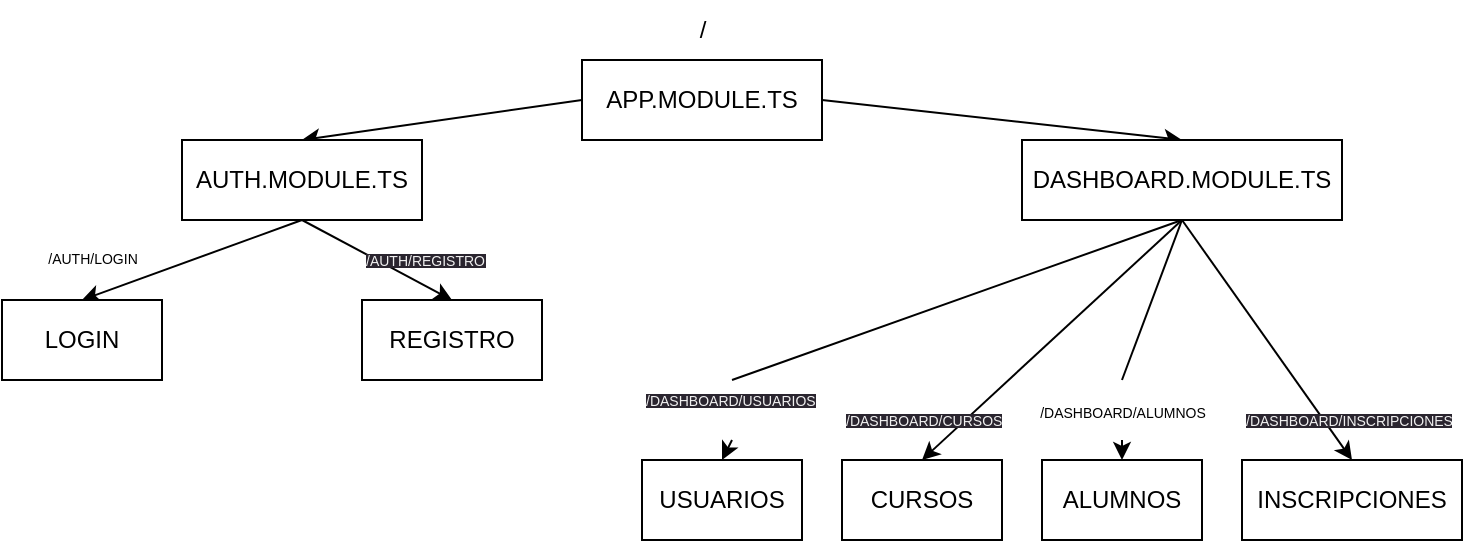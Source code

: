 <mxfile>
    <diagram id="xR7oQkgTXFwi59uhvax8" name="Página-1">
        <mxGraphModel dx="493" dy="497" grid="1" gridSize="10" guides="1" tooltips="1" connect="1" arrows="1" fold="1" page="1" pageScale="1" pageWidth="827" pageHeight="1169" math="0" shadow="0">
            <root>
                <mxCell id="0"/>
                <mxCell id="1" parent="0"/>
                <mxCell id="7" style="edgeStyle=none;html=1;exitX=0;exitY=0.5;exitDx=0;exitDy=0;entryX=0.5;entryY=0;entryDx=0;entryDy=0;" parent="1" source="2" target="6" edge="1">
                    <mxGeometry relative="1" as="geometry"/>
                </mxCell>
                <mxCell id="8" style="edgeStyle=none;html=1;exitX=1;exitY=0.5;exitDx=0;exitDy=0;entryX=0.5;entryY=0;entryDx=0;entryDy=0;" parent="1" source="2" target="3" edge="1">
                    <mxGeometry relative="1" as="geometry"/>
                </mxCell>
                <mxCell id="2" value="APP.MODULE.TS" style="rounded=0;whiteSpace=wrap;html=1;" parent="1" vertex="1">
                    <mxGeometry x="320" y="40" width="120" height="40" as="geometry"/>
                </mxCell>
                <mxCell id="18" style="edgeStyle=none;html=1;exitX=0.5;exitY=1;exitDx=0;exitDy=0;entryX=0.5;entryY=0;entryDx=0;entryDy=0;" parent="1" source="3" target="17" edge="1">
                    <mxGeometry relative="1" as="geometry"/>
                </mxCell>
                <mxCell id="19" style="edgeStyle=none;html=1;exitX=0.5;exitY=1;exitDx=0;exitDy=0;entryX=0.5;entryY=0;entryDx=0;entryDy=0;startArrow=none;" parent="1" source="23" target="16" edge="1">
                    <mxGeometry relative="1" as="geometry"/>
                </mxCell>
                <mxCell id="20" style="edgeStyle=none;html=1;exitX=0.5;exitY=1;exitDx=0;exitDy=0;entryX=0.5;entryY=0;entryDx=0;entryDy=0;" parent="1" source="3" target="15" edge="1">
                    <mxGeometry relative="1" as="geometry"/>
                </mxCell>
                <mxCell id="21" style="edgeStyle=none;html=1;exitX=0.5;exitY=1;exitDx=0;exitDy=0;entryX=0.5;entryY=0;entryDx=0;entryDy=0;startArrow=none;" parent="1" source="27" target="14" edge="1">
                    <mxGeometry relative="1" as="geometry"/>
                </mxCell>
                <mxCell id="3" value="DASHBOARD.MODULE.TS" style="rounded=0;whiteSpace=wrap;html=1;" parent="1" vertex="1">
                    <mxGeometry x="540" y="80" width="160" height="40" as="geometry"/>
                </mxCell>
                <mxCell id="12" style="edgeStyle=none;html=1;exitX=0.5;exitY=1;exitDx=0;exitDy=0;entryX=0.5;entryY=0;entryDx=0;entryDy=0;" parent="1" source="6" target="9" edge="1">
                    <mxGeometry relative="1" as="geometry"/>
                </mxCell>
                <mxCell id="13" style="edgeStyle=none;html=1;exitX=0.5;exitY=1;exitDx=0;exitDy=0;entryX=0.5;entryY=0;entryDx=0;entryDy=0;" parent="1" source="6" target="10" edge="1">
                    <mxGeometry relative="1" as="geometry"/>
                </mxCell>
                <mxCell id="6" value="AUTH.MODULE.TS" style="rounded=0;whiteSpace=wrap;html=1;" parent="1" vertex="1">
                    <mxGeometry x="120" y="80" width="120" height="40" as="geometry"/>
                </mxCell>
                <mxCell id="9" value="LOGIN" style="rounded=0;whiteSpace=wrap;html=1;" parent="1" vertex="1">
                    <mxGeometry x="30" y="160" width="80" height="40" as="geometry"/>
                </mxCell>
                <mxCell id="10" value="REGISTRO" style="rounded=0;whiteSpace=wrap;html=1;" parent="1" vertex="1">
                    <mxGeometry x="210" y="160" width="90" height="40" as="geometry"/>
                </mxCell>
                <mxCell id="14" value="USUARIOS" style="rounded=0;whiteSpace=wrap;html=1;" parent="1" vertex="1">
                    <mxGeometry x="350" y="240" width="80" height="40" as="geometry"/>
                </mxCell>
                <mxCell id="15" value="CURSOS" style="rounded=0;whiteSpace=wrap;html=1;" parent="1" vertex="1">
                    <mxGeometry x="450" y="240" width="80" height="40" as="geometry"/>
                </mxCell>
                <mxCell id="16" value="ALUMNOS" style="rounded=0;whiteSpace=wrap;html=1;" parent="1" vertex="1">
                    <mxGeometry x="550" y="240" width="80" height="40" as="geometry"/>
                </mxCell>
                <mxCell id="17" value="INSCRIPCIONES" style="rounded=0;whiteSpace=wrap;html=1;" parent="1" vertex="1">
                    <mxGeometry x="650" y="240" width="110" height="40" as="geometry"/>
                </mxCell>
                <mxCell id="22" value="/" style="text;html=1;align=center;verticalAlign=middle;resizable=0;points=[];autosize=1;strokeColor=none;fillColor=none;" parent="1" vertex="1">
                    <mxGeometry x="365" y="10" width="30" height="30" as="geometry"/>
                </mxCell>
                <mxCell id="24" value="" style="edgeStyle=none;html=1;exitX=0.5;exitY=1;exitDx=0;exitDy=0;entryX=0.5;entryY=0;entryDx=0;entryDy=0;endArrow=none;" parent="1" source="3" target="23" edge="1">
                    <mxGeometry relative="1" as="geometry">
                        <mxPoint x="620" y="120" as="sourcePoint"/>
                        <mxPoint x="590" y="240" as="targetPoint"/>
                    </mxGeometry>
                </mxCell>
                <mxCell id="23" value="&lt;font style=&quot;font-size: 7px;&quot;&gt;/&lt;/font&gt;&lt;font style=&quot;font-size: 7px;&quot;&gt;&lt;font style=&quot;font-size: 7px;&quot;&gt;DASHBOA&lt;/font&gt;RD/ALUMNOS&lt;/font&gt;" style="text;html=1;align=center;verticalAlign=middle;resizable=0;points=[];autosize=1;strokeColor=none;fillColor=none;" parent="1" vertex="1">
                    <mxGeometry x="535" y="200" width="110" height="30" as="geometry"/>
                </mxCell>
                <mxCell id="26" value="&lt;font style=&quot;border-color: rgb(0, 0, 0); color: rgb(240, 240, 240); font-family: Helvetica; font-style: normal; font-variant-ligatures: normal; font-variant-caps: normal; font-weight: 400; letter-spacing: normal; orphans: 2; text-align: center; text-indent: 0px; text-transform: none; widows: 2; word-spacing: 0px; -webkit-text-stroke-width: 0px; background-color: rgb(42, 37, 47); text-decoration-thickness: initial; text-decoration-style: initial; text-decoration-color: initial; font-size: 7px;&quot;&gt;/&lt;/font&gt;&lt;font style=&quot;border-color: rgb(0, 0, 0); color: rgb(240, 240, 240); font-family: Helvetica; font-style: normal; font-variant-ligatures: normal; font-variant-caps: normal; font-weight: 400; letter-spacing: normal; orphans: 2; text-align: center; text-indent: 0px; text-transform: none; widows: 2; word-spacing: 0px; -webkit-text-stroke-width: 0px; background-color: rgb(42, 37, 47); text-decoration-thickness: initial; text-decoration-style: initial; text-decoration-color: initial; font-size: 7px;&quot;&gt;&lt;font style=&quot;border-color: rgb(0, 0, 0); font-size: 7px;&quot;&gt;DASHBOA&lt;/font&gt;RD/CURSOS&lt;/font&gt;" style="text;whiteSpace=wrap;html=1;fontSize=7;" parent="1" vertex="1">
                    <mxGeometry x="450" y="210" width="90" height="30" as="geometry"/>
                </mxCell>
                <mxCell id="28" value="" style="edgeStyle=none;html=1;exitX=0.5;exitY=1;exitDx=0;exitDy=0;entryX=0.5;entryY=0;entryDx=0;entryDy=0;endArrow=none;" parent="1" source="3" target="27" edge="1">
                    <mxGeometry relative="1" as="geometry">
                        <mxPoint x="620" y="120" as="sourcePoint"/>
                        <mxPoint x="390" y="240" as="targetPoint"/>
                    </mxGeometry>
                </mxCell>
                <mxCell id="27" value="&lt;font style=&quot;border-color: rgb(0, 0, 0); color: rgb(240, 240, 240); font-family: Helvetica; font-style: normal; font-variant-ligatures: normal; font-variant-caps: normal; font-weight: 400; letter-spacing: normal; orphans: 2; text-align: center; text-indent: 0px; text-transform: none; widows: 2; word-spacing: 0px; -webkit-text-stroke-width: 0px; background-color: rgb(42, 37, 47); text-decoration-thickness: initial; text-decoration-style: initial; text-decoration-color: initial; font-size: 7px;&quot;&gt;/&lt;/font&gt;&lt;font style=&quot;border-color: rgb(0, 0, 0); color: rgb(240, 240, 240); font-family: Helvetica; font-style: normal; font-variant-ligatures: normal; font-variant-caps: normal; font-weight: 400; letter-spacing: normal; orphans: 2; text-align: center; text-indent: 0px; text-transform: none; widows: 2; word-spacing: 0px; -webkit-text-stroke-width: 0px; background-color: rgb(42, 37, 47); text-decoration-thickness: initial; text-decoration-style: initial; text-decoration-color: initial; font-size: 7px;&quot;&gt;&lt;font style=&quot;border-color: rgb(0, 0, 0); font-size: 7px;&quot;&gt;DASHBOA&lt;/font&gt;RD/USUARIOS&lt;/font&gt;" style="text;whiteSpace=wrap;html=1;fontSize=7;" parent="1" vertex="1">
                    <mxGeometry x="350" y="200" width="90" height="30" as="geometry"/>
                </mxCell>
                <mxCell id="29" value="&lt;font style=&quot;border-color: rgb(0, 0, 0); color: rgb(240, 240, 240); font-family: Helvetica; font-style: normal; font-variant-ligatures: normal; font-variant-caps: normal; font-weight: 400; letter-spacing: normal; orphans: 2; text-align: center; text-indent: 0px; text-transform: none; widows: 2; word-spacing: 0px; -webkit-text-stroke-width: 0px; background-color: rgb(42, 37, 47); text-decoration-thickness: initial; text-decoration-style: initial; text-decoration-color: initial; font-size: 7px;&quot;&gt;/&lt;/font&gt;&lt;font style=&quot;border-color: rgb(0, 0, 0); color: rgb(240, 240, 240); font-family: Helvetica; font-style: normal; font-variant-ligatures: normal; font-variant-caps: normal; font-weight: 400; letter-spacing: normal; orphans: 2; text-align: center; text-indent: 0px; text-transform: none; widows: 2; word-spacing: 0px; -webkit-text-stroke-width: 0px; background-color: rgb(42, 37, 47); text-decoration-thickness: initial; text-decoration-style: initial; text-decoration-color: initial; font-size: 7px;&quot;&gt;&lt;font style=&quot;border-color: rgb(0, 0, 0); font-size: 7px;&quot;&gt;DASHBOA&lt;/font&gt;RD/INSCRIPCIONES&lt;/font&gt;" style="text;whiteSpace=wrap;html=1;fontSize=7;" parent="1" vertex="1">
                    <mxGeometry x="650" y="210" width="110" height="30" as="geometry"/>
                </mxCell>
                <mxCell id="30" value="/AUTH/LOGIN" style="text;html=1;align=center;verticalAlign=middle;resizable=0;points=[];autosize=1;strokeColor=none;fillColor=none;fontSize=7;" parent="1" vertex="1">
                    <mxGeometry x="40" y="130" width="70" height="20" as="geometry"/>
                </mxCell>
                <mxCell id="32" value="&lt;span style=&quot;color: rgb(240, 240, 240); font-family: Helvetica; font-size: 7px; font-style: normal; font-variant-ligatures: normal; font-variant-caps: normal; font-weight: 400; letter-spacing: normal; orphans: 2; text-align: center; text-indent: 0px; text-transform: none; widows: 2; word-spacing: 0px; -webkit-text-stroke-width: 0px; background-color: rgb(42, 37, 47); text-decoration-thickness: initial; text-decoration-style: initial; text-decoration-color: initial; float: none; display: inline !important;&quot;&gt;/AUTH/REGISTRO&lt;/span&gt;" style="text;whiteSpace=wrap;html=1;fontSize=7;" parent="1" vertex="1">
                    <mxGeometry x="210" y="130" width="80" height="30" as="geometry"/>
                </mxCell>
            </root>
        </mxGraphModel>
    </diagram>
</mxfile>